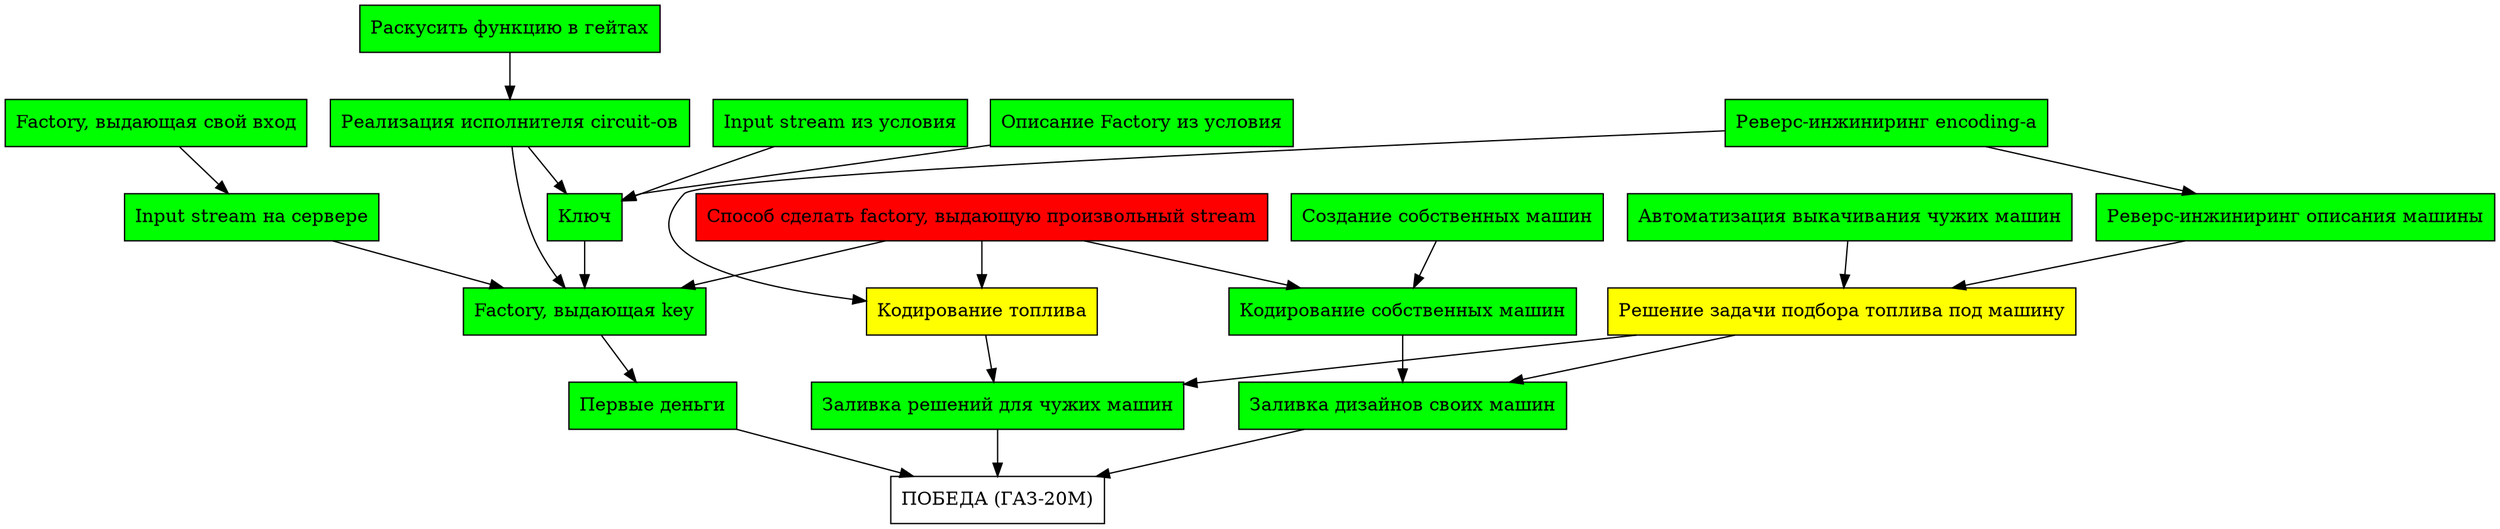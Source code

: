 digraph deps {
node[shape=box]
gate_fun[label="Раскусить функцию в гейтах",style=filled,fillcolor=green]
factory_impl[label="Реализация исполнителя circuit-ов",style=filled,fillcolor=green]
gate_fun -> factory_impl;

sample_factory[label="Описание Factory из условия",style=filled,fillcolor=green]
sample_input[label="Input stream из условия",style=filled,fillcolor=green];
key[label="Ключ",style=filled,fillcolor=green];
{factory_impl; sample_factory; sample_input} -> key;

identity_factory[label="Factory, выдающая свой вход",style=filled,fillcolor=green];
server_input_stream[label="Input stream на сервере",style=filled,fillcolor=green];
identity_factory->server_input_stream;

key_factory[label="Factory, выдающая key",style=filled,fillcolor=green];
{key; server_input_stream; factory_impl; stream2factory} -> key_factory;
key_factory -> first_money;
first_money[label="Первые деньги",style=filled,fillcolor=green];
stream2factory[label="Способ сделать factory, выдающую произвольный stream",style=filled,fillcolor=red];

stream_encoding[label="Реверс-инжиниринг encoding-а",style=filled,fillcolor=green]
fuel_encoding[label="Кодирование топлива",style=filled,fillcolor=yellow]
{stream_encoding; stream2factory}->fuel_encoding

car_reversing[label="Реверс-инжиниринг описания машины",style=filled,fillcolor=green];
car_downloading[label="Автоматизация выкачивания чужих машин",style=filled,fillcolor=green];
car_downloading -> fuel_solving;
fuel_solving[label="Решение задачи подбора топлива под машину",style=filled,fillcolor=yellow];
stream_encoding -> car_reversing -> fuel_solving;
other_car_fuel_submission[label="Заливка решений для чужих машин",style=filled,fillcolor=green];
{fuel_encoding; fuel_solving} -> other_car_fuel_submission;

car_design[label="Создание собственных машин",style=filled,fillcolor=green];
car_encoding[label="Кодирование собственных машин",style=filled,fillcolor=green];
{car_design; stream2factory} -> car_encoding;
car_submission[label="Заливка дизайнов своих машин",style=filled,fillcolor=green];
{car_encoding; fuel_solving} -> car_submission;

win[label="ПОБЕДА (ГАЗ-20М)"];
{car_submission; other_car_fuel_submission} -> win;
first_money -> win;
}